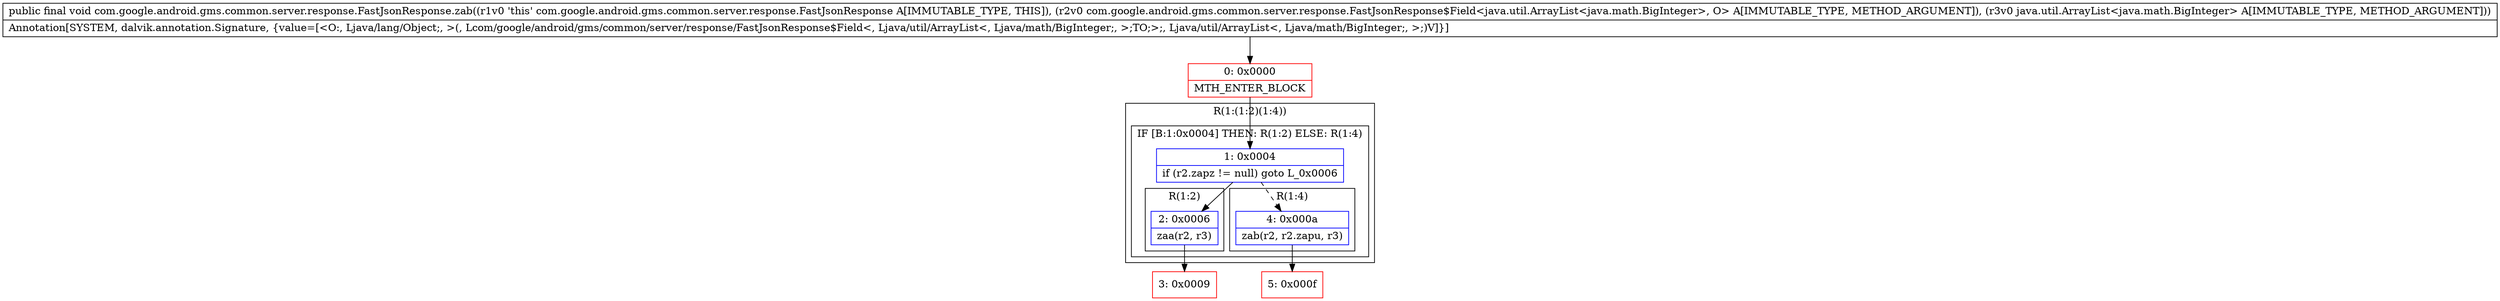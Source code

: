 digraph "CFG forcom.google.android.gms.common.server.response.FastJsonResponse.zab(Lcom\/google\/android\/gms\/common\/server\/response\/FastJsonResponse$Field;Ljava\/util\/ArrayList;)V" {
subgraph cluster_Region_1379497133 {
label = "R(1:(1:2)(1:4))";
node [shape=record,color=blue];
subgraph cluster_IfRegion_1749007752 {
label = "IF [B:1:0x0004] THEN: R(1:2) ELSE: R(1:4)";
node [shape=record,color=blue];
Node_1 [shape=record,label="{1\:\ 0x0004|if (r2.zapz != null) goto L_0x0006\l}"];
subgraph cluster_Region_797359236 {
label = "R(1:2)";
node [shape=record,color=blue];
Node_2 [shape=record,label="{2\:\ 0x0006|zaa(r2, r3)\l}"];
}
subgraph cluster_Region_1992862618 {
label = "R(1:4)";
node [shape=record,color=blue];
Node_4 [shape=record,label="{4\:\ 0x000a|zab(r2, r2.zapu, r3)\l}"];
}
}
}
Node_0 [shape=record,color=red,label="{0\:\ 0x0000|MTH_ENTER_BLOCK\l}"];
Node_3 [shape=record,color=red,label="{3\:\ 0x0009}"];
Node_5 [shape=record,color=red,label="{5\:\ 0x000f}"];
MethodNode[shape=record,label="{public final void com.google.android.gms.common.server.response.FastJsonResponse.zab((r1v0 'this' com.google.android.gms.common.server.response.FastJsonResponse A[IMMUTABLE_TYPE, THIS]), (r2v0 com.google.android.gms.common.server.response.FastJsonResponse$Field\<java.util.ArrayList\<java.math.BigInteger\>, O\> A[IMMUTABLE_TYPE, METHOD_ARGUMENT]), (r3v0 java.util.ArrayList\<java.math.BigInteger\> A[IMMUTABLE_TYPE, METHOD_ARGUMENT]))  | Annotation[SYSTEM, dalvik.annotation.Signature, \{value=[\<O:, Ljava\/lang\/Object;, \>(, Lcom\/google\/android\/gms\/common\/server\/response\/FastJsonResponse$Field\<, Ljava\/util\/ArrayList\<, Ljava\/math\/BigInteger;, \>;TO;\>;, Ljava\/util\/ArrayList\<, Ljava\/math\/BigInteger;, \>;)V]\}]\l}"];
MethodNode -> Node_0;
Node_1 -> Node_2;
Node_1 -> Node_4[style=dashed];
Node_2 -> Node_3;
Node_4 -> Node_5;
Node_0 -> Node_1;
}

